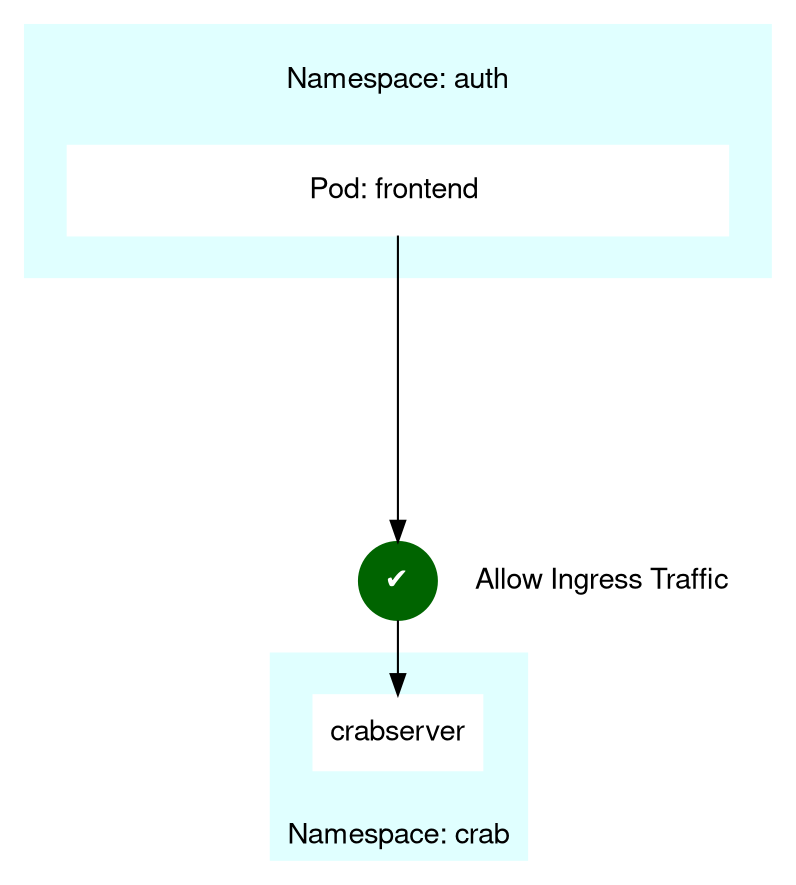 digraph G {

	fontname="Helvetica,Arial,sans-serif"
	node [fontname="Helvetica,Arial,sans-serif"]
	edge [fontname="Helvetica,Arial,sans-serif"]
    node [shape=box, style=filled, color=white]

	subgraph cluster_0 {
		style=filled;
		color=lightcyan;
		node [style=filled, color=white, shape=box];
		frontend [label="    Pod: frontend     ", margin="1.4,0.2"]
		label = " \nNamespace: auth";
		labeljust="c"
		margin=20;
	}

	subgraph cluster_1 {
	    style=filled;
		color=lightcyan;
		node [style=filled, shape=box];
		label = "Namespace: crab";
		labelloc=b;
		labeljust="c"
		margin=20;
		
        crabserver[label="crabserver", labeljust="c"]


	}
	subgraph cluster_4 {
		color=white
		allow_label[color=white, margin=0, label="Allow Ingress Traffic"]
		tick[shape=circle, style=filled, color=darkgreen, fontcolor=white label=<&#10004;>]
	}
	
	
	frontend -> tick[minlen=4]

	tick -> crabserver


}